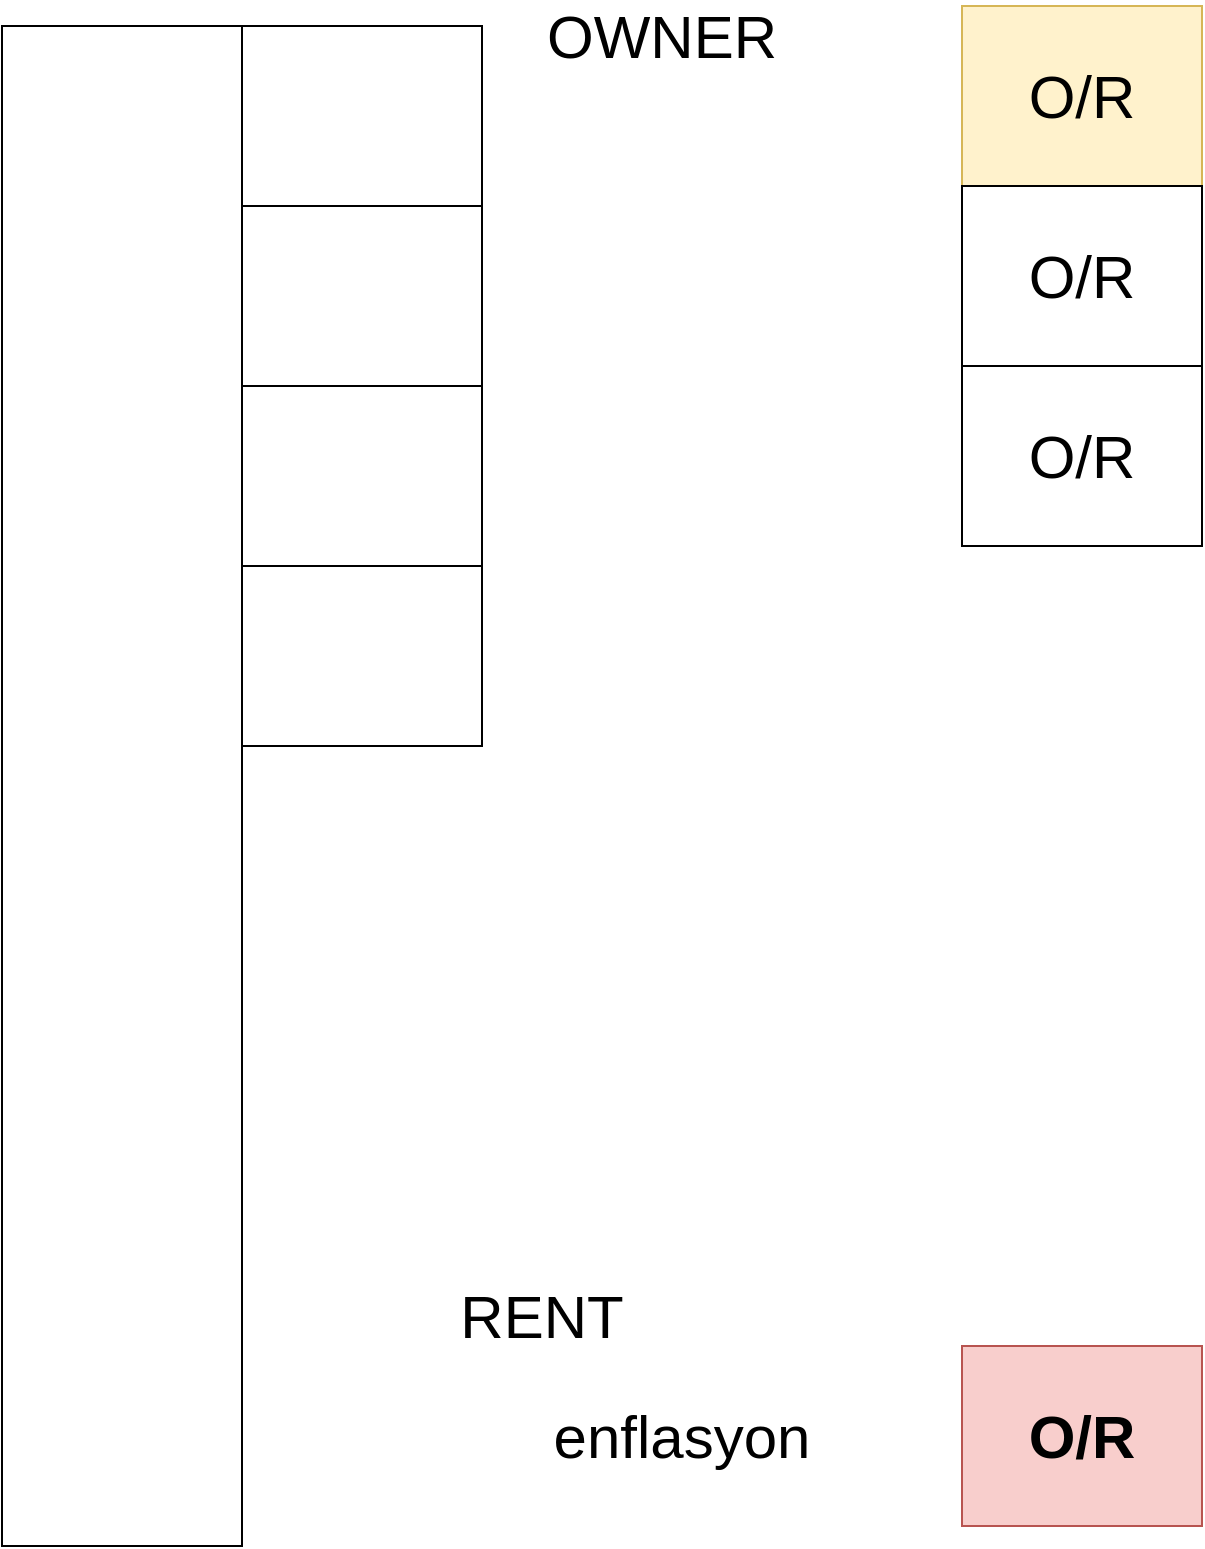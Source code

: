 <mxfile version="20.2.3" type="device"><diagram id="0GwwniuDKTrsOEoTeGL9" name="Page-1"><mxGraphModel dx="1350" dy="878" grid="1" gridSize="10" guides="1" tooltips="1" connect="1" arrows="1" fold="1" page="1" pageScale="1" pageWidth="1654" pageHeight="1169" math="0" shadow="0"><root><mxCell id="0"/><mxCell id="1" parent="0"/><mxCell id="Jc9JnU2lnZBcgdieSRkn-1" value="" style="rounded=0;whiteSpace=wrap;html=1;" vertex="1" parent="1"><mxGeometry x="170" y="70" width="120" height="760" as="geometry"/></mxCell><mxCell id="Jc9JnU2lnZBcgdieSRkn-2" value="" style="rounded=0;whiteSpace=wrap;html=1;" vertex="1" parent="1"><mxGeometry x="290" y="70" width="120" height="90" as="geometry"/></mxCell><mxCell id="Jc9JnU2lnZBcgdieSRkn-3" value="" style="rounded=0;whiteSpace=wrap;html=1;" vertex="1" parent="1"><mxGeometry x="290" y="160" width="120" height="90" as="geometry"/></mxCell><mxCell id="Jc9JnU2lnZBcgdieSRkn-4" value="" style="rounded=0;whiteSpace=wrap;html=1;" vertex="1" parent="1"><mxGeometry x="290" y="250" width="120" height="90" as="geometry"/></mxCell><mxCell id="Jc9JnU2lnZBcgdieSRkn-5" value="O/R" style="rounded=0;whiteSpace=wrap;html=1;fontSize=30;fillColor=#fff2cc;strokeColor=#d6b656;" vertex="1" parent="1"><mxGeometry x="650" y="60" width="120" height="90" as="geometry"/></mxCell><mxCell id="Jc9JnU2lnZBcgdieSRkn-6" value="O/R" style="rounded=0;whiteSpace=wrap;html=1;fontSize=30;" vertex="1" parent="1"><mxGeometry x="650" y="150" width="120" height="90" as="geometry"/></mxCell><mxCell id="Jc9JnU2lnZBcgdieSRkn-7" value="O/R" style="rounded=0;whiteSpace=wrap;html=1;fontSize=30;" vertex="1" parent="1"><mxGeometry x="650" y="240" width="120" height="90" as="geometry"/></mxCell><mxCell id="Jc9JnU2lnZBcgdieSRkn-8" value="O/R" style="rounded=0;whiteSpace=wrap;html=1;fontSize=30;fontStyle=1;fillColor=#f8cecc;strokeColor=#b85450;" vertex="1" parent="1"><mxGeometry x="650" y="730" width="120" height="90" as="geometry"/></mxCell><mxCell id="Jc9JnU2lnZBcgdieSRkn-9" value="" style="rounded=0;whiteSpace=wrap;html=1;" vertex="1" parent="1"><mxGeometry x="290" y="340" width="120" height="90" as="geometry"/></mxCell><mxCell id="Jc9JnU2lnZBcgdieSRkn-10" value="enflasyon" style="text;html=1;strokeColor=none;fillColor=none;align=center;verticalAlign=middle;whiteSpace=wrap;rounded=0;fontSize=30;" vertex="1" parent="1"><mxGeometry x="480" y="760" width="60" height="30" as="geometry"/></mxCell><mxCell id="Jc9JnU2lnZBcgdieSRkn-11" value="RENT" style="text;html=1;strokeColor=none;fillColor=none;align=center;verticalAlign=middle;whiteSpace=wrap;rounded=0;fontSize=30;" vertex="1" parent="1"><mxGeometry x="410" y="700" width="60" height="30" as="geometry"/></mxCell><mxCell id="Jc9JnU2lnZBcgdieSRkn-12" value="OWNER" style="text;html=1;strokeColor=none;fillColor=none;align=center;verticalAlign=middle;whiteSpace=wrap;rounded=0;fontSize=30;" vertex="1" parent="1"><mxGeometry x="470" y="60" width="60" height="30" as="geometry"/></mxCell></root></mxGraphModel></diagram></mxfile>